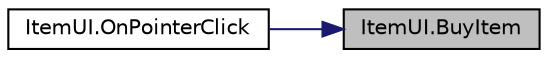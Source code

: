 digraph "ItemUI.BuyItem"
{
 // INTERACTIVE_SVG=YES
 // LATEX_PDF_SIZE
  edge [fontname="Helvetica",fontsize="10",labelfontname="Helvetica",labelfontsize="10"];
  node [fontname="Helvetica",fontsize="10",shape=record];
  rankdir="RL";
  Node1 [label="ItemUI.BuyItem",height=0.2,width=0.4,color="black", fillcolor="grey75", style="filled", fontcolor="black",tooltip=" "];
  Node1 -> Node2 [dir="back",color="midnightblue",fontsize="10",style="solid",fontname="Helvetica"];
  Node2 [label="ItemUI.OnPointerClick",height=0.2,width=0.4,color="black", fillcolor="white", style="filled",URL="$class_item_u_i.html#a2b89b23e671541d302225044a9d9de6f",tooltip=" "];
}
